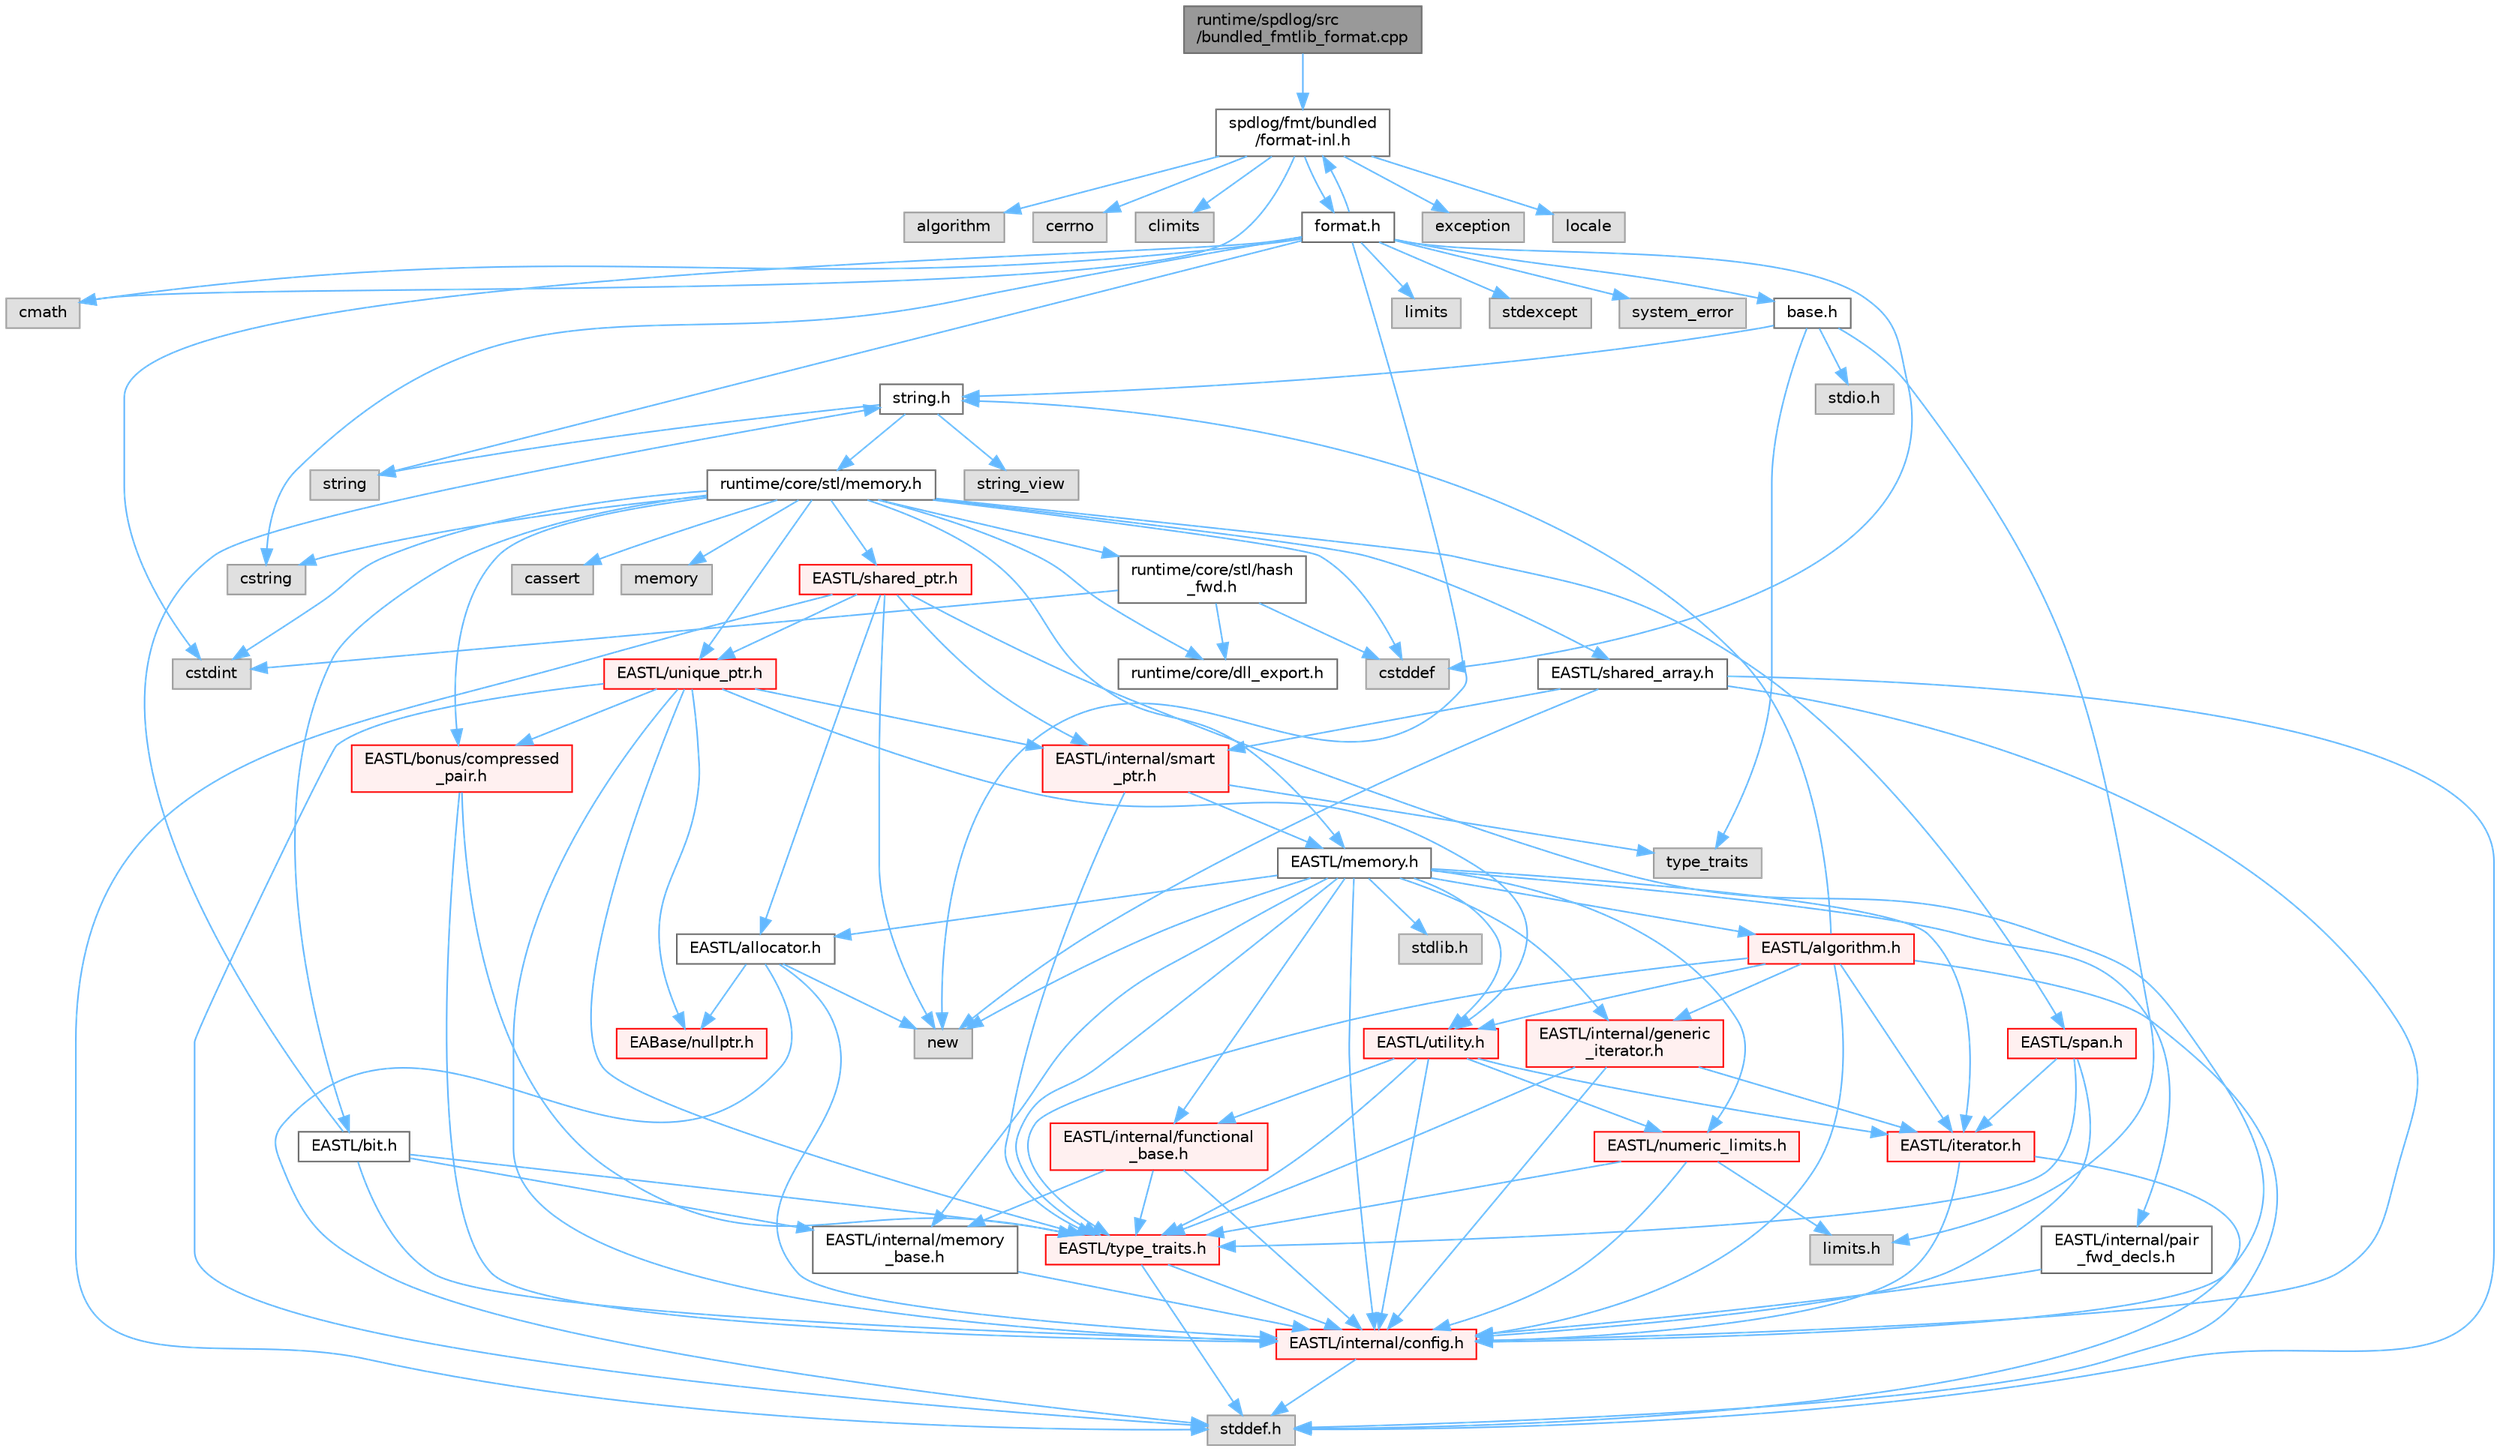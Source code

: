 digraph "runtime/spdlog/src/bundled_fmtlib_format.cpp"
{
 // LATEX_PDF_SIZE
  bgcolor="transparent";
  edge [fontname=Helvetica,fontsize=10,labelfontname=Helvetica,labelfontsize=10];
  node [fontname=Helvetica,fontsize=10,shape=box,height=0.2,width=0.4];
  Node1 [id="Node000001",label="runtime/spdlog/src\l/bundled_fmtlib_format.cpp",height=0.2,width=0.4,color="gray40", fillcolor="grey60", style="filled", fontcolor="black",tooltip=" "];
  Node1 -> Node2 [id="edge118_Node000001_Node000002",color="steelblue1",style="solid",tooltip=" "];
  Node2 [id="Node000002",label="spdlog/fmt/bundled\l/format-inl.h",height=0.2,width=0.4,color="grey40", fillcolor="white", style="filled",URL="$format-inl_8h.html",tooltip=" "];
  Node2 -> Node3 [id="edge119_Node000002_Node000003",color="steelblue1",style="solid",tooltip=" "];
  Node3 [id="Node000003",label="algorithm",height=0.2,width=0.4,color="grey60", fillcolor="#E0E0E0", style="filled",tooltip=" "];
  Node2 -> Node4 [id="edge120_Node000002_Node000004",color="steelblue1",style="solid",tooltip=" "];
  Node4 [id="Node000004",label="cerrno",height=0.2,width=0.4,color="grey60", fillcolor="#E0E0E0", style="filled",tooltip=" "];
  Node2 -> Node5 [id="edge121_Node000002_Node000005",color="steelblue1",style="solid",tooltip=" "];
  Node5 [id="Node000005",label="climits",height=0.2,width=0.4,color="grey60", fillcolor="#E0E0E0", style="filled",tooltip=" "];
  Node2 -> Node6 [id="edge122_Node000002_Node000006",color="steelblue1",style="solid",tooltip=" "];
  Node6 [id="Node000006",label="cmath",height=0.2,width=0.4,color="grey60", fillcolor="#E0E0E0", style="filled",tooltip=" "];
  Node2 -> Node7 [id="edge123_Node000002_Node000007",color="steelblue1",style="solid",tooltip=" "];
  Node7 [id="Node000007",label="exception",height=0.2,width=0.4,color="grey60", fillcolor="#E0E0E0", style="filled",tooltip=" "];
  Node2 -> Node8 [id="edge124_Node000002_Node000008",color="steelblue1",style="solid",tooltip=" "];
  Node8 [id="Node000008",label="format.h",height=0.2,width=0.4,color="grey40", fillcolor="white", style="filled",URL="$spdlog_2include_2spdlog_2fmt_2bundled_2format_8h.html",tooltip=" "];
  Node8 -> Node9 [id="edge125_Node000008_Node000009",color="steelblue1",style="solid",tooltip=" "];
  Node9 [id="Node000009",label="base.h",height=0.2,width=0.4,color="grey40", fillcolor="white", style="filled",URL="$base_8h.html",tooltip=" "];
  Node9 -> Node10 [id="edge126_Node000009_Node000010",color="steelblue1",style="solid",tooltip=" "];
  Node10 [id="Node000010",label="limits.h",height=0.2,width=0.4,color="grey60", fillcolor="#E0E0E0", style="filled",tooltip=" "];
  Node9 -> Node11 [id="edge127_Node000009_Node000011",color="steelblue1",style="solid",tooltip=" "];
  Node11 [id="Node000011",label="stdio.h",height=0.2,width=0.4,color="grey60", fillcolor="#E0E0E0", style="filled",tooltip=" "];
  Node9 -> Node12 [id="edge128_Node000009_Node000012",color="steelblue1",style="solid",tooltip=" "];
  Node12 [id="Node000012",label="string.h",height=0.2,width=0.4,color="grey40", fillcolor="white", style="filled",URL="$string_8h.html",tooltip=" "];
  Node12 -> Node13 [id="edge129_Node000012_Node000013",color="steelblue1",style="solid",tooltip=" "];
  Node13 [id="Node000013",label="string",height=0.2,width=0.4,color="grey60", fillcolor="#E0E0E0", style="filled",tooltip=" "];
  Node12 -> Node14 [id="edge130_Node000012_Node000014",color="steelblue1",style="solid",tooltip=" "];
  Node14 [id="Node000014",label="string_view",height=0.2,width=0.4,color="grey60", fillcolor="#E0E0E0", style="filled",tooltip=" "];
  Node12 -> Node15 [id="edge131_Node000012_Node000015",color="steelblue1",style="solid",tooltip=" "];
  Node15 [id="Node000015",label="runtime/core/stl/memory.h",height=0.2,width=0.4,color="grey40", fillcolor="white", style="filled",URL="$core_2stl_2memory_8h.html",tooltip=" "];
  Node15 -> Node16 [id="edge132_Node000015_Node000016",color="steelblue1",style="solid",tooltip=" "];
  Node16 [id="Node000016",label="cstddef",height=0.2,width=0.4,color="grey60", fillcolor="#E0E0E0", style="filled",tooltip=" "];
  Node15 -> Node17 [id="edge133_Node000015_Node000017",color="steelblue1",style="solid",tooltip=" "];
  Node17 [id="Node000017",label="cstdint",height=0.2,width=0.4,color="grey60", fillcolor="#E0E0E0", style="filled",tooltip=" "];
  Node15 -> Node18 [id="edge134_Node000015_Node000018",color="steelblue1",style="solid",tooltip=" "];
  Node18 [id="Node000018",label="cassert",height=0.2,width=0.4,color="grey60", fillcolor="#E0E0E0", style="filled",tooltip=" "];
  Node15 -> Node19 [id="edge135_Node000015_Node000019",color="steelblue1",style="solid",tooltip=" "];
  Node19 [id="Node000019",label="memory",height=0.2,width=0.4,color="grey60", fillcolor="#E0E0E0", style="filled",tooltip=" "];
  Node15 -> Node20 [id="edge136_Node000015_Node000020",color="steelblue1",style="solid",tooltip=" "];
  Node20 [id="Node000020",label="cstring",height=0.2,width=0.4,color="grey60", fillcolor="#E0E0E0", style="filled",tooltip=" "];
  Node15 -> Node21 [id="edge137_Node000015_Node000021",color="steelblue1",style="solid",tooltip=" "];
  Node21 [id="Node000021",label="EASTL/bit.h",height=0.2,width=0.4,color="grey40", fillcolor="white", style="filled",URL="$bit_8h.html",tooltip=" "];
  Node21 -> Node22 [id="edge138_Node000021_Node000022",color="steelblue1",style="solid",tooltip=" "];
  Node22 [id="Node000022",label="EASTL/internal/config.h",height=0.2,width=0.4,color="red", fillcolor="#FFF0F0", style="filled",URL="$config_8h.html",tooltip=" "];
  Node22 -> Node30 [id="edge139_Node000022_Node000030",color="steelblue1",style="solid",tooltip=" "];
  Node30 [id="Node000030",label="stddef.h",height=0.2,width=0.4,color="grey60", fillcolor="#E0E0E0", style="filled",tooltip=" "];
  Node21 -> Node31 [id="edge140_Node000021_Node000031",color="steelblue1",style="solid",tooltip=" "];
  Node31 [id="Node000031",label="EASTL/internal/memory\l_base.h",height=0.2,width=0.4,color="grey40", fillcolor="white", style="filled",URL="$memory__base_8h.html",tooltip=" "];
  Node31 -> Node22 [id="edge141_Node000031_Node000022",color="steelblue1",style="solid",tooltip=" "];
  Node21 -> Node32 [id="edge142_Node000021_Node000032",color="steelblue1",style="solid",tooltip=" "];
  Node32 [id="Node000032",label="EASTL/type_traits.h",height=0.2,width=0.4,color="red", fillcolor="#FFF0F0", style="filled",URL="$_e_a_s_t_l_2include_2_e_a_s_t_l_2type__traits_8h.html",tooltip=" "];
  Node32 -> Node22 [id="edge143_Node000032_Node000022",color="steelblue1",style="solid",tooltip=" "];
  Node32 -> Node30 [id="edge144_Node000032_Node000030",color="steelblue1",style="solid",tooltip=" "];
  Node21 -> Node12 [id="edge145_Node000021_Node000012",color="steelblue1",style="solid",tooltip=" "];
  Node15 -> Node41 [id="edge146_Node000015_Node000041",color="steelblue1",style="solid",tooltip=" "];
  Node41 [id="Node000041",label="EASTL/memory.h",height=0.2,width=0.4,color="grey40", fillcolor="white", style="filled",URL="$_e_a_s_t_l_2include_2_e_a_s_t_l_2memory_8h.html",tooltip=" "];
  Node41 -> Node22 [id="edge147_Node000041_Node000022",color="steelblue1",style="solid",tooltip=" "];
  Node41 -> Node31 [id="edge148_Node000041_Node000031",color="steelblue1",style="solid",tooltip=" "];
  Node41 -> Node42 [id="edge149_Node000041_Node000042",color="steelblue1",style="solid",tooltip=" "];
  Node42 [id="Node000042",label="EASTL/internal/generic\l_iterator.h",height=0.2,width=0.4,color="red", fillcolor="#FFF0F0", style="filled",URL="$generic__iterator_8h.html",tooltip=" "];
  Node42 -> Node22 [id="edge150_Node000042_Node000022",color="steelblue1",style="solid",tooltip=" "];
  Node42 -> Node43 [id="edge151_Node000042_Node000043",color="steelblue1",style="solid",tooltip=" "];
  Node43 [id="Node000043",label="EASTL/iterator.h",height=0.2,width=0.4,color="red", fillcolor="#FFF0F0", style="filled",URL="$_e_a_s_t_l_2include_2_e_a_s_t_l_2iterator_8h.html",tooltip=" "];
  Node43 -> Node22 [id="edge152_Node000043_Node000022",color="steelblue1",style="solid",tooltip=" "];
  Node43 -> Node30 [id="edge153_Node000043_Node000030",color="steelblue1",style="solid",tooltip=" "];
  Node42 -> Node32 [id="edge154_Node000042_Node000032",color="steelblue1",style="solid",tooltip=" "];
  Node41 -> Node46 [id="edge155_Node000041_Node000046",color="steelblue1",style="solid",tooltip=" "];
  Node46 [id="Node000046",label="EASTL/internal/pair\l_fwd_decls.h",height=0.2,width=0.4,color="grey40", fillcolor="white", style="filled",URL="$pair__fwd__decls_8h.html",tooltip=" "];
  Node46 -> Node22 [id="edge156_Node000046_Node000022",color="steelblue1",style="solid",tooltip=" "];
  Node41 -> Node47 [id="edge157_Node000041_Node000047",color="steelblue1",style="solid",tooltip=" "];
  Node47 [id="Node000047",label="EASTL/internal/functional\l_base.h",height=0.2,width=0.4,color="red", fillcolor="#FFF0F0", style="filled",URL="$functional__base_8h.html",tooltip=" "];
  Node47 -> Node22 [id="edge158_Node000047_Node000022",color="steelblue1",style="solid",tooltip=" "];
  Node47 -> Node31 [id="edge159_Node000047_Node000031",color="steelblue1",style="solid",tooltip=" "];
  Node47 -> Node32 [id="edge160_Node000047_Node000032",color="steelblue1",style="solid",tooltip=" "];
  Node41 -> Node48 [id="edge161_Node000041_Node000048",color="steelblue1",style="solid",tooltip=" "];
  Node48 [id="Node000048",label="EASTL/algorithm.h",height=0.2,width=0.4,color="red", fillcolor="#FFF0F0", style="filled",URL="$_e_a_s_t_l_2include_2_e_a_s_t_l_2algorithm_8h.html",tooltip=" "];
  Node48 -> Node22 [id="edge162_Node000048_Node000022",color="steelblue1",style="solid",tooltip=" "];
  Node48 -> Node32 [id="edge163_Node000048_Node000032",color="steelblue1",style="solid",tooltip=" "];
  Node48 -> Node43 [id="edge164_Node000048_Node000043",color="steelblue1",style="solid",tooltip=" "];
  Node48 -> Node58 [id="edge165_Node000048_Node000058",color="steelblue1",style="solid",tooltip=" "];
  Node58 [id="Node000058",label="EASTL/utility.h",height=0.2,width=0.4,color="red", fillcolor="#FFF0F0", style="filled",URL="$_e_a_s_t_l_2include_2_e_a_s_t_l_2utility_8h.html",tooltip=" "];
  Node58 -> Node22 [id="edge166_Node000058_Node000022",color="steelblue1",style="solid",tooltip=" "];
  Node58 -> Node32 [id="edge167_Node000058_Node000032",color="steelblue1",style="solid",tooltip=" "];
  Node58 -> Node43 [id="edge168_Node000058_Node000043",color="steelblue1",style="solid",tooltip=" "];
  Node58 -> Node59 [id="edge169_Node000058_Node000059",color="steelblue1",style="solid",tooltip=" "];
  Node59 [id="Node000059",label="EASTL/numeric_limits.h",height=0.2,width=0.4,color="red", fillcolor="#FFF0F0", style="filled",URL="$numeric__limits_8h.html",tooltip=" "];
  Node59 -> Node22 [id="edge170_Node000059_Node000022",color="steelblue1",style="solid",tooltip=" "];
  Node59 -> Node32 [id="edge171_Node000059_Node000032",color="steelblue1",style="solid",tooltip=" "];
  Node59 -> Node10 [id="edge172_Node000059_Node000010",color="steelblue1",style="solid",tooltip=" "];
  Node58 -> Node47 [id="edge173_Node000058_Node000047",color="steelblue1",style="solid",tooltip=" "];
  Node48 -> Node42 [id="edge174_Node000048_Node000042",color="steelblue1",style="solid",tooltip=" "];
  Node48 -> Node30 [id="edge175_Node000048_Node000030",color="steelblue1",style="solid",tooltip=" "];
  Node48 -> Node12 [id="edge176_Node000048_Node000012",color="steelblue1",style="solid",tooltip=" "];
  Node41 -> Node32 [id="edge177_Node000041_Node000032",color="steelblue1",style="solid",tooltip=" "];
  Node41 -> Node55 [id="edge178_Node000041_Node000055",color="steelblue1",style="solid",tooltip=" "];
  Node55 [id="Node000055",label="EASTL/allocator.h",height=0.2,width=0.4,color="grey40", fillcolor="white", style="filled",URL="$allocator_8h.html",tooltip=" "];
  Node55 -> Node22 [id="edge179_Node000055_Node000022",color="steelblue1",style="solid",tooltip=" "];
  Node55 -> Node34 [id="edge180_Node000055_Node000034",color="steelblue1",style="solid",tooltip=" "];
  Node34 [id="Node000034",label="EABase/nullptr.h",height=0.2,width=0.4,color="red", fillcolor="#FFF0F0", style="filled",URL="$nullptr_8h.html",tooltip=" "];
  Node55 -> Node30 [id="edge181_Node000055_Node000030",color="steelblue1",style="solid",tooltip=" "];
  Node55 -> Node56 [id="edge182_Node000055_Node000056",color="steelblue1",style="solid",tooltip=" "];
  Node56 [id="Node000056",label="new",height=0.2,width=0.4,color="grey60", fillcolor="#E0E0E0", style="filled",tooltip=" "];
  Node41 -> Node43 [id="edge183_Node000041_Node000043",color="steelblue1",style="solid",tooltip=" "];
  Node41 -> Node58 [id="edge184_Node000041_Node000058",color="steelblue1",style="solid",tooltip=" "];
  Node41 -> Node59 [id="edge185_Node000041_Node000059",color="steelblue1",style="solid",tooltip=" "];
  Node41 -> Node68 [id="edge186_Node000041_Node000068",color="steelblue1",style="solid",tooltip=" "];
  Node68 [id="Node000068",label="stdlib.h",height=0.2,width=0.4,color="grey60", fillcolor="#E0E0E0", style="filled",tooltip=" "];
  Node41 -> Node56 [id="edge187_Node000041_Node000056",color="steelblue1",style="solid",tooltip=" "];
  Node15 -> Node69 [id="edge188_Node000015_Node000069",color="steelblue1",style="solid",tooltip=" "];
  Node69 [id="Node000069",label="EASTL/shared_array.h",height=0.2,width=0.4,color="grey40", fillcolor="white", style="filled",URL="$shared__array_8h.html",tooltip=" "];
  Node69 -> Node22 [id="edge189_Node000069_Node000022",color="steelblue1",style="solid",tooltip=" "];
  Node69 -> Node70 [id="edge190_Node000069_Node000070",color="steelblue1",style="solid",tooltip=" "];
  Node70 [id="Node000070",label="EASTL/internal/smart\l_ptr.h",height=0.2,width=0.4,color="red", fillcolor="#FFF0F0", style="filled",URL="$smart__ptr_8h.html",tooltip=" "];
  Node70 -> Node71 [id="edge191_Node000070_Node000071",color="steelblue1",style="solid",tooltip=" "];
  Node71 [id="Node000071",label="type_traits",height=0.2,width=0.4,color="grey60", fillcolor="#E0E0E0", style="filled",tooltip=" "];
  Node70 -> Node41 [id="edge192_Node000070_Node000041",color="steelblue1",style="solid",tooltip=" "];
  Node70 -> Node32 [id="edge193_Node000070_Node000032",color="steelblue1",style="solid",tooltip=" "];
  Node69 -> Node56 [id="edge194_Node000069_Node000056",color="steelblue1",style="solid",tooltip=" "];
  Node69 -> Node30 [id="edge195_Node000069_Node000030",color="steelblue1",style="solid",tooltip=" "];
  Node15 -> Node72 [id="edge196_Node000015_Node000072",color="steelblue1",style="solid",tooltip=" "];
  Node72 [id="Node000072",label="EASTL/unique_ptr.h",height=0.2,width=0.4,color="red", fillcolor="#FFF0F0", style="filled",URL="$unique__ptr_8h.html",tooltip=" "];
  Node72 -> Node34 [id="edge197_Node000072_Node000034",color="steelblue1",style="solid",tooltip=" "];
  Node72 -> Node73 [id="edge198_Node000072_Node000073",color="steelblue1",style="solid",tooltip=" "];
  Node73 [id="Node000073",label="EASTL/bonus/compressed\l_pair.h",height=0.2,width=0.4,color="red", fillcolor="#FFF0F0", style="filled",URL="$compressed__pair_8h.html",tooltip=" "];
  Node73 -> Node22 [id="edge199_Node000073_Node000022",color="steelblue1",style="solid",tooltip=" "];
  Node73 -> Node32 [id="edge200_Node000073_Node000032",color="steelblue1",style="solid",tooltip=" "];
  Node72 -> Node22 [id="edge201_Node000072_Node000022",color="steelblue1",style="solid",tooltip=" "];
  Node72 -> Node70 [id="edge202_Node000072_Node000070",color="steelblue1",style="solid",tooltip=" "];
  Node72 -> Node32 [id="edge203_Node000072_Node000032",color="steelblue1",style="solid",tooltip=" "];
  Node72 -> Node58 [id="edge204_Node000072_Node000058",color="steelblue1",style="solid",tooltip=" "];
  Node72 -> Node30 [id="edge205_Node000072_Node000030",color="steelblue1",style="solid",tooltip=" "];
  Node15 -> Node75 [id="edge206_Node000015_Node000075",color="steelblue1",style="solid",tooltip=" "];
  Node75 [id="Node000075",label="EASTL/shared_ptr.h",height=0.2,width=0.4,color="red", fillcolor="#FFF0F0", style="filled",URL="$shared__ptr_8h.html",tooltip=" "];
  Node75 -> Node22 [id="edge207_Node000075_Node000022",color="steelblue1",style="solid",tooltip=" "];
  Node75 -> Node70 [id="edge208_Node000075_Node000070",color="steelblue1",style="solid",tooltip=" "];
  Node75 -> Node72 [id="edge209_Node000075_Node000072",color="steelblue1",style="solid",tooltip=" "];
  Node75 -> Node55 [id="edge210_Node000075_Node000055",color="steelblue1",style="solid",tooltip=" "];
  Node75 -> Node56 [id="edge211_Node000075_Node000056",color="steelblue1",style="solid",tooltip=" "];
  Node75 -> Node30 [id="edge212_Node000075_Node000030",color="steelblue1",style="solid",tooltip=" "];
  Node15 -> Node155 [id="edge213_Node000015_Node000155",color="steelblue1",style="solid",tooltip=" "];
  Node155 [id="Node000155",label="EASTL/span.h",height=0.2,width=0.4,color="red", fillcolor="#FFF0F0", style="filled",URL="$span_8h.html",tooltip=" "];
  Node155 -> Node22 [id="edge214_Node000155_Node000022",color="steelblue1",style="solid",tooltip=" "];
  Node155 -> Node32 [id="edge215_Node000155_Node000032",color="steelblue1",style="solid",tooltip=" "];
  Node155 -> Node43 [id="edge216_Node000155_Node000043",color="steelblue1",style="solid",tooltip=" "];
  Node15 -> Node73 [id="edge217_Node000015_Node000073",color="steelblue1",style="solid",tooltip=" "];
  Node15 -> Node158 [id="edge218_Node000015_Node000158",color="steelblue1",style="solid",tooltip=" "];
  Node158 [id="Node000158",label="runtime/core/dll_export.h",height=0.2,width=0.4,color="grey40", fillcolor="white", style="filled",URL="$dll__export_8h.html",tooltip=" "];
  Node15 -> Node159 [id="edge219_Node000015_Node000159",color="steelblue1",style="solid",tooltip=" "];
  Node159 [id="Node000159",label="runtime/core/stl/hash\l_fwd.h",height=0.2,width=0.4,color="grey40", fillcolor="white", style="filled",URL="$hash__fwd_8h.html",tooltip=" "];
  Node159 -> Node16 [id="edge220_Node000159_Node000016",color="steelblue1",style="solid",tooltip=" "];
  Node159 -> Node17 [id="edge221_Node000159_Node000017",color="steelblue1",style="solid",tooltip=" "];
  Node159 -> Node158 [id="edge222_Node000159_Node000158",color="steelblue1",style="solid",tooltip=" "];
  Node9 -> Node71 [id="edge223_Node000009_Node000071",color="steelblue1",style="solid",tooltip=" "];
  Node8 -> Node6 [id="edge224_Node000008_Node000006",color="steelblue1",style="solid",tooltip=" "];
  Node8 -> Node16 [id="edge225_Node000008_Node000016",color="steelblue1",style="solid",tooltip=" "];
  Node8 -> Node17 [id="edge226_Node000008_Node000017",color="steelblue1",style="solid",tooltip=" "];
  Node8 -> Node20 [id="edge227_Node000008_Node000020",color="steelblue1",style="solid",tooltip=" "];
  Node8 -> Node160 [id="edge228_Node000008_Node000160",color="steelblue1",style="solid",tooltip=" "];
  Node160 [id="Node000160",label="limits",height=0.2,width=0.4,color="grey60", fillcolor="#E0E0E0", style="filled",tooltip=" "];
  Node8 -> Node56 [id="edge229_Node000008_Node000056",color="steelblue1",style="solid",tooltip=" "];
  Node8 -> Node161 [id="edge230_Node000008_Node000161",color="steelblue1",style="solid",tooltip=" "];
  Node161 [id="Node000161",label="stdexcept",height=0.2,width=0.4,color="grey60", fillcolor="#E0E0E0", style="filled",tooltip=" "];
  Node8 -> Node13 [id="edge231_Node000008_Node000013",color="steelblue1",style="solid",tooltip=" "];
  Node8 -> Node162 [id="edge232_Node000008_Node000162",color="steelblue1",style="solid",tooltip=" "];
  Node162 [id="Node000162",label="system_error",height=0.2,width=0.4,color="grey60", fillcolor="#E0E0E0", style="filled",tooltip=" "];
  Node8 -> Node2 [id="edge233_Node000008_Node000002",color="steelblue1",style="solid",tooltip=" "];
  Node2 -> Node163 [id="edge234_Node000002_Node000163",color="steelblue1",style="solid",tooltip=" "];
  Node163 [id="Node000163",label="locale",height=0.2,width=0.4,color="grey60", fillcolor="#E0E0E0", style="filled",tooltip=" "];
}
